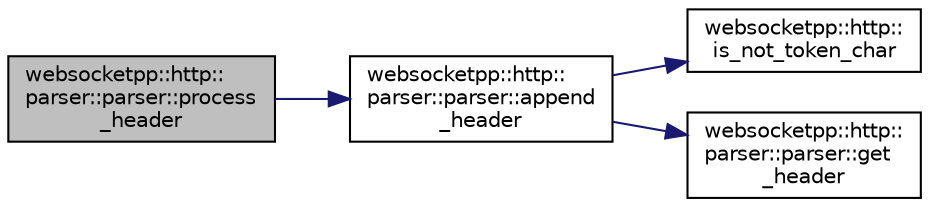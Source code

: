 digraph "websocketpp::http::parser::parser::process_header"
{
  edge [fontname="Helvetica",fontsize="10",labelfontname="Helvetica",labelfontsize="10"];
  node [fontname="Helvetica",fontsize="10",shape=record];
  rankdir="LR";
  Node43 [label="websocketpp::http::\lparser::parser::process\l_header",height=0.2,width=0.4,color="black", fillcolor="grey75", style="filled", fontcolor="black"];
  Node43 -> Node44 [color="midnightblue",fontsize="10",style="solid",fontname="Helvetica"];
  Node44 [label="websocketpp::http::\lparser::parser::append\l_header",height=0.2,width=0.4,color="black", fillcolor="white", style="filled",URL="$classwebsocketpp_1_1http_1_1parser_1_1parser.html#abd39762de5ec467a29a537d79602b603",tooltip="Append a value to an existing HTTP header. "];
  Node44 -> Node45 [color="midnightblue",fontsize="10",style="solid",fontname="Helvetica"];
  Node45 [label="websocketpp::http::\lis_not_token_char",height=0.2,width=0.4,color="black", fillcolor="white", style="filled",URL="$namespacewebsocketpp_1_1http.html#a45a9b60b72b68de7b32fb75d89ad4c04",tooltip="Is the character a non-token. "];
  Node44 -> Node46 [color="midnightblue",fontsize="10",style="solid",fontname="Helvetica"];
  Node46 [label="websocketpp::http::\lparser::parser::get\l_header",height=0.2,width=0.4,color="black", fillcolor="white", style="filled",URL="$classwebsocketpp_1_1http_1_1parser_1_1parser.html#ae8a8f833c3fb01f1553a26e77f380367",tooltip="Get the value of an HTTP header. "];
}
